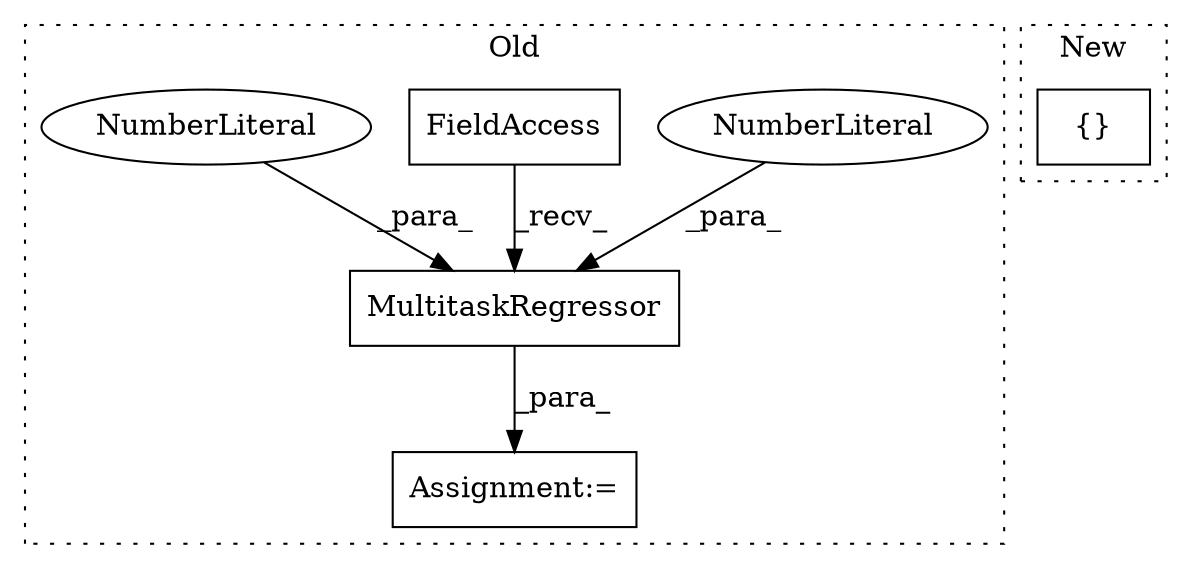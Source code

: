 digraph G {
subgraph cluster0 {
1 [label="MultitaskRegressor" a="32" s="2317,2339" l="19,1" shape="box"];
3 [label="NumberLiteral" a="34" s="2338" l="1" shape="ellipse"];
4 [label="FieldAccess" a="22" s="2301" l="15" shape="box"];
5 [label="NumberLiteral" a="34" s="2336" l="1" shape="ellipse"];
6 [label="Assignment:=" a="7" s="2448" l="1" shape="box"];
label = "Old";
style="dotted";
}
subgraph cluster1 {
2 [label="{}" a="4" s="3803" l="2" shape="box"];
label = "New";
style="dotted";
}
1 -> 6 [label="_para_"];
3 -> 1 [label="_para_"];
4 -> 1 [label="_recv_"];
5 -> 1 [label="_para_"];
}